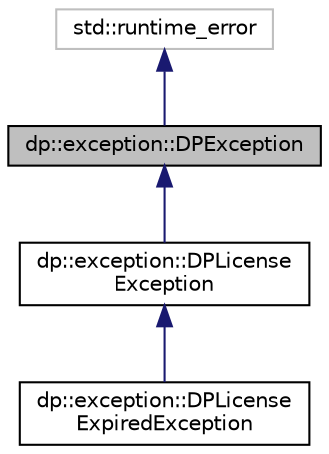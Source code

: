 digraph "dp::exception::DPException"
{
  edge [fontname="Helvetica",fontsize="10",labelfontname="Helvetica",labelfontsize="10"];
  node [fontname="Helvetica",fontsize="10",shape=record];
  Node0 [label="dp::exception::DPException",height=0.2,width=0.4,color="black", fillcolor="grey75", style="filled", fontcolor="black"];
  Node1 -> Node0 [dir="back",color="midnightblue",fontsize="10",style="solid",fontname="Helvetica"];
  Node1 [label="std::runtime_error",height=0.2,width=0.4,color="grey75", fillcolor="white", style="filled"];
  Node0 -> Node2 [dir="back",color="midnightblue",fontsize="10",style="solid",fontname="Helvetica"];
  Node2 [label="dp::exception::DPLicense\lException",height=0.2,width=0.4,color="black", fillcolor="white", style="filled",URL="$classdp_1_1exception_1_1_d_p_license_exception.html",tooltip="MAKA API Control Interface. "];
  Node2 -> Node3 [dir="back",color="midnightblue",fontsize="10",style="solid",fontname="Helvetica"];
  Node3 [label="dp::exception::DPLicense\lExpiredException",height=0.2,width=0.4,color="black", fillcolor="white", style="filled",URL="$classdp_1_1exception_1_1_d_p_license_expired_exception.html",tooltip="MAKA API Control Interface. "];
}
